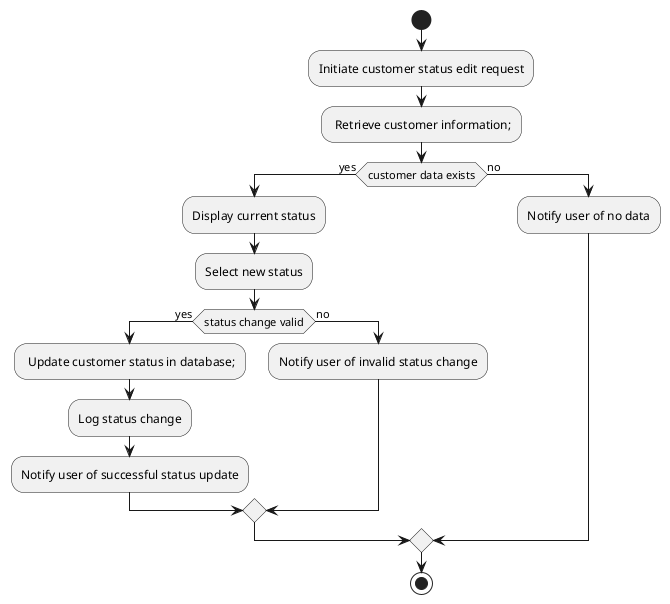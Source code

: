 @startuml "Edit customer status"
|User|
start

:Initiate customer status edit request;
- Retrieve customer information;
if (customer data exists) then (yes)
  :Display current status;
  :Select new status;
  if (status change valid) then (yes)
    - Update customer status in database;
    :Log status change;
    :Notify user of successful status update;
  else (no)
    :Notify user of invalid status change;
  endif
else (no)
  :Notify user of no data;
endif

stop
@enduml

